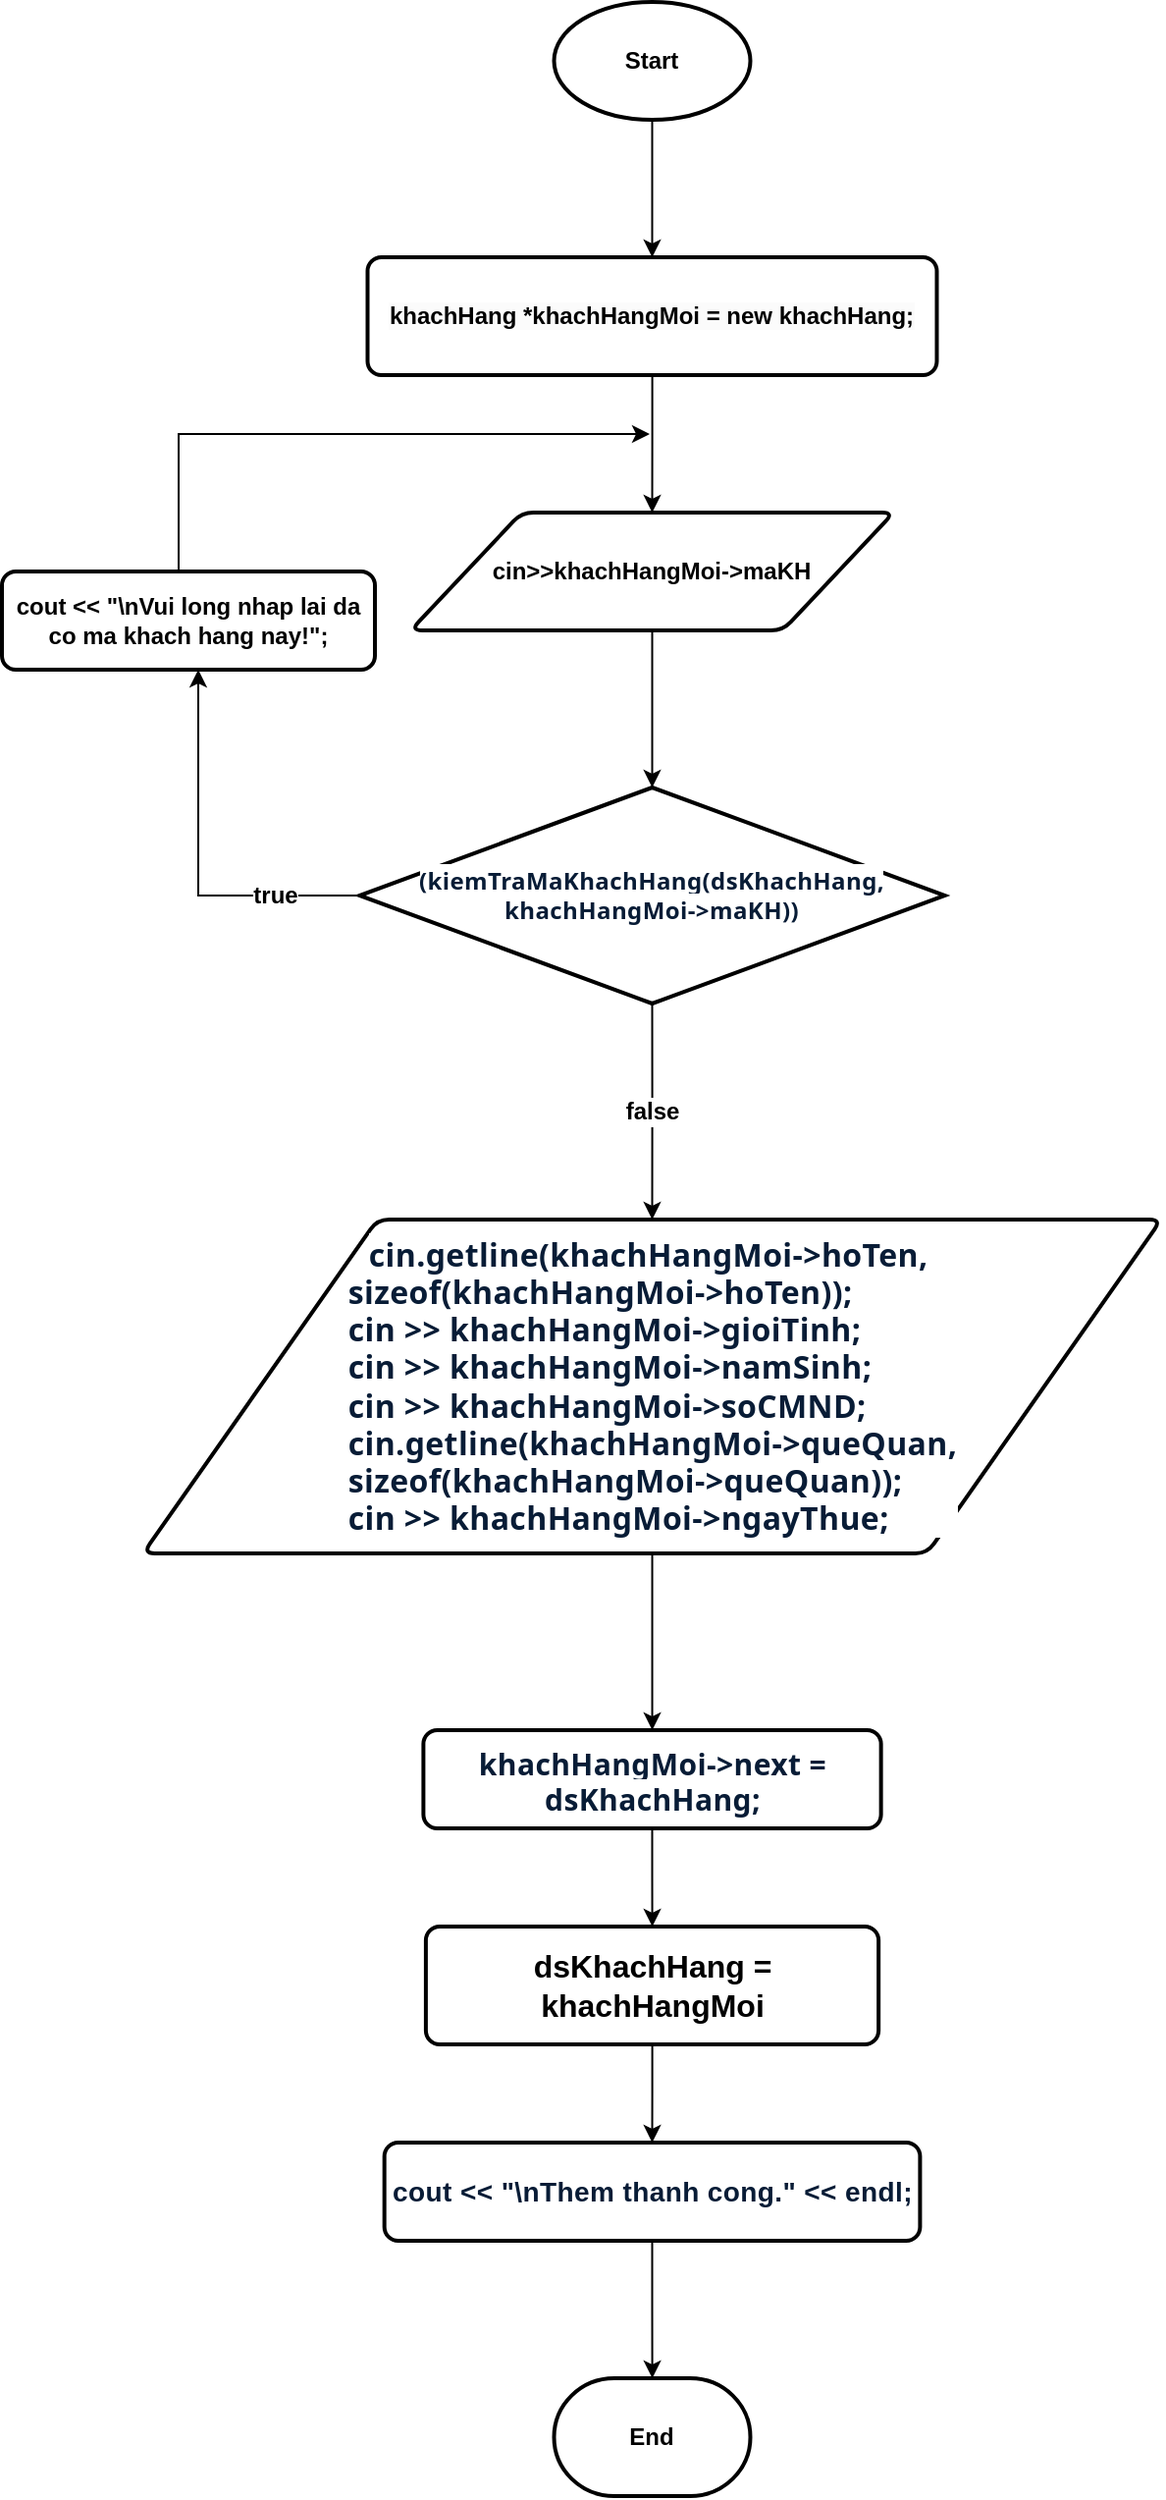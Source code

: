 <mxfile version="20.8.16" type="device"><diagram name="Page-1" id="eRcXITy226On2oWelR-4"><mxGraphModel dx="1020" dy="504" grid="1" gridSize="10" guides="1" tooltips="1" connect="1" arrows="1" fold="1" page="1" pageScale="1" pageWidth="850" pageHeight="1100" math="0" shadow="0"><root><mxCell id="0"/><mxCell id="1" parent="0"/><mxCell id="l0KnkC63hoKSqBviL3Ty-3" style="edgeStyle=orthogonalEdgeStyle;rounded=0;orthogonalLoop=1;jettySize=auto;html=1;fontStyle=1" parent="1" source="l0KnkC63hoKSqBviL3Ty-1" target="l0KnkC63hoKSqBviL3Ty-2" edge="1"><mxGeometry relative="1" as="geometry"/></mxCell><mxCell id="l0KnkC63hoKSqBviL3Ty-1" value="Start" style="strokeWidth=2;html=1;shape=mxgraph.flowchart.start_1;whiteSpace=wrap;fontStyle=1" parent="1" vertex="1"><mxGeometry x="361.25" y="40" width="100" height="60" as="geometry"/></mxCell><mxCell id="l0KnkC63hoKSqBviL3Ty-5" style="edgeStyle=orthogonalEdgeStyle;rounded=0;orthogonalLoop=1;jettySize=auto;html=1;fontStyle=1" parent="1" source="l0KnkC63hoKSqBviL3Ty-2" target="l0KnkC63hoKSqBviL3Ty-4" edge="1"><mxGeometry relative="1" as="geometry"><mxPoint x="410" y="320" as="targetPoint"/></mxGeometry></mxCell><mxCell id="l0KnkC63hoKSqBviL3Ty-2" value="&lt;span style=&quot;color: rgb(0, 0, 0); font-family: Helvetica; font-size: 12px; font-style: normal; font-variant-ligatures: normal; font-variant-caps: normal; letter-spacing: normal; orphans: 2; text-align: center; text-indent: 0px; text-transform: none; widows: 2; word-spacing: 0px; -webkit-text-stroke-width: 0px; background-color: rgb(251, 251, 251); text-decoration-thickness: initial; text-decoration-style: initial; text-decoration-color: initial; float: none; display: inline !important;&quot;&gt;khachHang *khachHangMoi = new khachHang;&lt;/span&gt;" style="rounded=1;whiteSpace=wrap;html=1;absoluteArcSize=1;arcSize=14;strokeWidth=2;fontStyle=1" parent="1" vertex="1"><mxGeometry x="266.25" y="170" width="290" height="60" as="geometry"/></mxCell><mxCell id="l0KnkC63hoKSqBviL3Ty-7" style="edgeStyle=orthogonalEdgeStyle;rounded=0;orthogonalLoop=1;jettySize=auto;html=1;fontSize=12;fontStyle=1" parent="1" source="l0KnkC63hoKSqBviL3Ty-4" target="l0KnkC63hoKSqBviL3Ty-6" edge="1"><mxGeometry relative="1" as="geometry"/></mxCell><mxCell id="l0KnkC63hoKSqBviL3Ty-4" value="cin&amp;gt;&amp;gt;khachHangMoi-&amp;gt;maKH" style="shape=parallelogram;html=1;strokeWidth=2;perimeter=parallelogramPerimeter;whiteSpace=wrap;rounded=1;arcSize=12;size=0.23;fontStyle=1" parent="1" vertex="1"><mxGeometry x="288.13" y="300" width="246.25" height="60" as="geometry"/></mxCell><mxCell id="l0KnkC63hoKSqBviL3Ty-8" value="true" style="edgeStyle=orthogonalEdgeStyle;rounded=0;orthogonalLoop=1;jettySize=auto;html=1;exitX=0;exitY=0.5;exitDx=0;exitDy=0;exitPerimeter=0;fontSize=12;fontStyle=1" parent="1" source="l0KnkC63hoKSqBviL3Ty-6" target="l0KnkC63hoKSqBviL3Ty-15" edge="1"><mxGeometry x="-0.565" relative="1" as="geometry"><mxPoint x="411" y="270" as="targetPoint"/><Array as="points"><mxPoint x="180" y="495"/></Array><mxPoint as="offset"/></mxGeometry></mxCell><mxCell id="l0KnkC63hoKSqBviL3Ty-9" value="false" style="edgeStyle=orthogonalEdgeStyle;rounded=0;orthogonalLoop=1;jettySize=auto;html=1;exitX=0.5;exitY=1;exitDx=0;exitDy=0;exitPerimeter=0;fontSize=12;fontStyle=1" parent="1" source="l0KnkC63hoKSqBviL3Ty-6" target="l0KnkC63hoKSqBviL3Ty-10" edge="1"><mxGeometry relative="1" as="geometry"><mxPoint x="411" y="630" as="targetPoint"/></mxGeometry></mxCell><mxCell id="l0KnkC63hoKSqBviL3Ty-6" value="&lt;span style=&quot;color: rgb(8, 28, 54); font-family: SegoeuiPc, &amp;quot;Segoe UI&amp;quot;, &amp;quot;San Francisco&amp;quot;, &amp;quot;Helvetica Neue&amp;quot;, Helvetica, &amp;quot;Lucida Grande&amp;quot;, Roboto, Ubuntu, Tahoma, &amp;quot;Microsoft Sans Serif&amp;quot;, Arial, sans-serif; font-style: normal; font-variant-ligatures: normal; font-variant-caps: normal; letter-spacing: 0.2px; orphans: 2; text-align: start; text-indent: 0px; text-transform: none; widows: 2; word-spacing: 0px; -webkit-text-stroke-width: 0px; background-color: rgb(255, 255, 255); text-decoration-thickness: initial; text-decoration-style: initial; text-decoration-color: initial; float: none; display: inline !important;&quot;&gt;&lt;font style=&quot;font-size: 12px;&quot;&gt;(kiemTraMaKhachHang(dsKhachHang, khachHangMoi-&amp;gt;maKH))&lt;/font&gt;&lt;/span&gt;" style="strokeWidth=2;html=1;shape=mxgraph.flowchart.decision;whiteSpace=wrap;fontStyle=1" parent="1" vertex="1"><mxGeometry x="262.19" y="440" width="298.12" height="110" as="geometry"/></mxCell><mxCell id="l0KnkC63hoKSqBviL3Ty-11" style="edgeStyle=orthogonalEdgeStyle;rounded=0;orthogonalLoop=1;jettySize=auto;html=1;fontSize=9;fontStyle=1" parent="1" source="l0KnkC63hoKSqBviL3Ty-10" target="l0KnkC63hoKSqBviL3Ty-12" edge="1"><mxGeometry relative="1" as="geometry"><mxPoint x="411.26" y="920" as="targetPoint"/></mxGeometry></mxCell><mxCell id="l0KnkC63hoKSqBviL3Ty-10" value="&lt;span style=&quot;font-size: medium; background-color: rgb(255, 255, 255); color: rgb(8, 28, 54); font-family: SegoeuiPc, &amp;quot;Segoe UI&amp;quot;, &amp;quot;San Francisco&amp;quot;, &amp;quot;Helvetica Neue&amp;quot;, Helvetica, &amp;quot;Lucida Grande&amp;quot;, Roboto, Ubuntu, Tahoma, &amp;quot;Microsoft Sans Serif&amp;quot;, Arial, sans-serif; letter-spacing: 0.2px; text-align: start;&quot;&gt;cin.getline(khachHangMoi-&amp;gt;hoTen,&amp;nbsp;&lt;/span&gt;&lt;br&gt;&lt;div style=&quot;padding-top: 0px; color: rgb(8, 28, 54); font-family: SegoeuiPc, &amp;quot;Segoe UI&amp;quot;, &amp;quot;San Francisco&amp;quot;, &amp;quot;Helvetica Neue&amp;quot;, Helvetica, &amp;quot;Lucida Grande&amp;quot;, Roboto, Ubuntu, Tahoma, &amp;quot;Microsoft Sans Serif&amp;quot;, Arial, sans-serif; letter-spacing: 0.2px; text-align: start; background-color: rgb(255, 255, 255);&quot; id=&quot;input_line_0&quot;&gt;&lt;font size=&quot;3&quot;&gt;sizeof(khachHangMoi-&amp;gt;hoTen));&lt;/font&gt;&lt;/div&gt;&lt;div style=&quot;color: rgb(8, 28, 54); font-family: SegoeuiPc, &amp;quot;Segoe UI&amp;quot;, &amp;quot;San Francisco&amp;quot;, &amp;quot;Helvetica Neue&amp;quot;, Helvetica, &amp;quot;Lucida Grande&amp;quot;, Roboto, Ubuntu, Tahoma, &amp;quot;Microsoft Sans Serif&amp;quot;, Arial, sans-serif; letter-spacing: 0.2px; text-align: start; background-color: rgb(255, 255, 255);&quot; id=&quot;input_line_1&quot;&gt;&lt;span style=&quot;&quot; id=&quot;input_part_0&quot; data-mention=&quot;cin &gt;&gt; khachHangMoi-&gt;gioiTinh;&quot; class=&quot;&quot;&gt;&lt;font size=&quot;3&quot;&gt;cin &amp;gt;&amp;gt; khachHangMoi-&amp;gt;gioiTinh;&lt;/font&gt;&lt;/span&gt;&lt;/div&gt;&lt;div style=&quot;color: rgb(8, 28, 54); font-family: SegoeuiPc, &amp;quot;Segoe UI&amp;quot;, &amp;quot;San Francisco&amp;quot;, &amp;quot;Helvetica Neue&amp;quot;, Helvetica, &amp;quot;Lucida Grande&amp;quot;, Roboto, Ubuntu, Tahoma, &amp;quot;Microsoft Sans Serif&amp;quot;, Arial, sans-serif; letter-spacing: 0.2px; text-align: start; background-color: rgb(255, 255, 255);&quot; id=&quot;input_line_2&quot;&gt;&lt;span style=&quot;&quot; id=&quot;input_part_0&quot; data-mention=&quot;cin &gt;&gt; khachHangMoi-&gt;namSinh;&quot; class=&quot;&quot;&gt;&lt;font size=&quot;3&quot;&gt;cin &amp;gt;&amp;gt; khachHangMoi-&amp;gt;namSinh;&lt;/font&gt;&lt;/span&gt;&lt;/div&gt;&lt;div style=&quot;color: rgb(8, 28, 54); font-family: SegoeuiPc, &amp;quot;Segoe UI&amp;quot;, &amp;quot;San Francisco&amp;quot;, &amp;quot;Helvetica Neue&amp;quot;, Helvetica, &amp;quot;Lucida Grande&amp;quot;, Roboto, Ubuntu, Tahoma, &amp;quot;Microsoft Sans Serif&amp;quot;, Arial, sans-serif; letter-spacing: 0.2px; text-align: start; background-color: rgb(255, 255, 255);&quot; id=&quot;input_line_3&quot;&gt;&lt;span style=&quot;&quot; id=&quot;input_part_0&quot; data-mention=&quot;cin &gt;&gt; khachHangMoi-&gt;soCMND;&quot; class=&quot;&quot;&gt;&lt;font size=&quot;3&quot;&gt;cin &amp;gt;&amp;gt; khachHangMoi-&amp;gt;soCMND;&lt;/font&gt;&lt;/span&gt;&lt;/div&gt;&lt;div style=&quot;color: rgb(8, 28, 54); font-family: SegoeuiPc, &amp;quot;Segoe UI&amp;quot;, &amp;quot;San Francisco&amp;quot;, &amp;quot;Helvetica Neue&amp;quot;, Helvetica, &amp;quot;Lucida Grande&amp;quot;, Roboto, Ubuntu, Tahoma, &amp;quot;Microsoft Sans Serif&amp;quot;, Arial, sans-serif; letter-spacing: 0.2px; text-align: start; background-color: rgb(255, 255, 255);&quot; id=&quot;input_line_4&quot;&gt;&lt;span style=&quot;&quot; id=&quot;input_part_0&quot; data-mention=&quot;cin.getline(khachHangMoi-&gt;queQuan, sizeof(khachHangMoi-&gt;queQuan));&quot; class=&quot;&quot;&gt;&lt;font size=&quot;3&quot;&gt;cin.getline(khachHangMoi-&amp;gt;queQuan, &lt;br&gt;sizeof(khachHangMoi-&amp;gt;queQuan));&lt;/font&gt;&lt;/span&gt;&lt;/div&gt;&lt;div style=&quot;color: rgb(8, 28, 54); font-family: SegoeuiPc, &amp;quot;Segoe UI&amp;quot;, &amp;quot;San Francisco&amp;quot;, &amp;quot;Helvetica Neue&amp;quot;, Helvetica, &amp;quot;Lucida Grande&amp;quot;, Roboto, Ubuntu, Tahoma, &amp;quot;Microsoft Sans Serif&amp;quot;, Arial, sans-serif; letter-spacing: 0.2px; text-align: start; background-color: rgb(255, 255, 255);&quot; id=&quot;input_line_5&quot;&gt;&lt;span style=&quot;&quot; id=&quot;input_part_0&quot; data-mention=&quot;cin &gt;&gt; khachHangMoi-&gt;ngayThue;&quot; class=&quot;&quot;&gt;&lt;font size=&quot;3&quot;&gt;cin &amp;gt;&amp;gt; khachHangMoi-&amp;gt;ngayThue;&lt;/font&gt;&lt;/span&gt;&lt;/div&gt;" style="shape=parallelogram;html=1;strokeWidth=2;perimeter=parallelogramPerimeter;whiteSpace=wrap;rounded=1;arcSize=12;size=0.23;fontSize=12;fontStyle=1" parent="1" vertex="1"><mxGeometry x="151.9" y="660" width="518.74" height="170" as="geometry"/></mxCell><mxCell id="l0KnkC63hoKSqBviL3Ty-13" style="edgeStyle=orthogonalEdgeStyle;rounded=0;orthogonalLoop=1;jettySize=auto;html=1;fontSize=9;fontStyle=1" parent="1" source="l0KnkC63hoKSqBviL3Ty-12" target="l0KnkC63hoKSqBviL3Ty-14" edge="1"><mxGeometry relative="1" as="geometry"><mxPoint x="411.26" y="1050" as="targetPoint"/></mxGeometry></mxCell><mxCell id="l0KnkC63hoKSqBviL3Ty-12" value="&lt;span style=&quot;color: rgb(8, 28, 54); font-family: SegoeuiPc, &amp;quot;Segoe UI&amp;quot;, &amp;quot;San Francisco&amp;quot;, &amp;quot;Helvetica Neue&amp;quot;, Helvetica, &amp;quot;Lucida Grande&amp;quot;, Roboto, Ubuntu, Tahoma, &amp;quot;Microsoft Sans Serif&amp;quot;, Arial, sans-serif; font-size: 15px; font-style: normal; font-variant-ligatures: normal; font-variant-caps: normal; letter-spacing: 0.2px; orphans: 2; text-align: start; text-indent: 0px; text-transform: none; widows: 2; word-spacing: 0px; -webkit-text-stroke-width: 0px; background-color: rgb(255, 255, 255); text-decoration-thickness: initial; text-decoration-style: initial; text-decoration-color: initial; float: none; display: inline !important;&quot;&gt;khachHangMoi-&amp;gt;next = dsKhachHang;&lt;/span&gt;" style="rounded=1;whiteSpace=wrap;html=1;absoluteArcSize=1;arcSize=14;strokeWidth=2;fontSize=9;fontStyle=1" parent="1" vertex="1"><mxGeometry x="294.7" y="920" width="233.12" height="50" as="geometry"/></mxCell><mxCell id="l0KnkC63hoKSqBviL3Ty-19" style="edgeStyle=orthogonalEdgeStyle;rounded=0;orthogonalLoop=1;jettySize=auto;html=1;fontSize=12;fontStyle=1" parent="1" source="l0KnkC63hoKSqBviL3Ty-14" target="l0KnkC63hoKSqBviL3Ty-18" edge="1"><mxGeometry relative="1" as="geometry"/></mxCell><mxCell id="l0KnkC63hoKSqBviL3Ty-14" value="&lt;font size=&quot;3&quot;&gt;dsKhachHang = khachHangMoi&lt;/font&gt;" style="rounded=1;whiteSpace=wrap;html=1;absoluteArcSize=1;arcSize=14;strokeWidth=2;fontSize=9;fontStyle=1" parent="1" vertex="1"><mxGeometry x="295.95" y="1020" width="230.63" height="60" as="geometry"/></mxCell><mxCell id="l0KnkC63hoKSqBviL3Ty-17" style="edgeStyle=orthogonalEdgeStyle;rounded=0;orthogonalLoop=1;jettySize=auto;html=1;fontSize=12;fontStyle=1" parent="1" source="l0KnkC63hoKSqBviL3Ty-15" edge="1"><mxGeometry relative="1" as="geometry"><mxPoint x="410" y="260" as="targetPoint"/><Array as="points"><mxPoint x="170" y="260"/></Array></mxGeometry></mxCell><mxCell id="l0KnkC63hoKSqBviL3Ty-15" value="cout &amp;lt;&amp;lt; &quot;\nVui long nhap lai da co ma khach hang nay!&quot;;" style="rounded=1;whiteSpace=wrap;html=1;absoluteArcSize=1;arcSize=14;strokeWidth=2;fontSize=12;fontStyle=1" parent="1" vertex="1"><mxGeometry x="80" y="330" width="190" height="50" as="geometry"/></mxCell><mxCell id="l0KnkC63hoKSqBviL3Ty-21" style="edgeStyle=orthogonalEdgeStyle;rounded=0;orthogonalLoop=1;jettySize=auto;html=1;fontSize=12;fontStyle=1" parent="1" source="l0KnkC63hoKSqBviL3Ty-18" target="l0KnkC63hoKSqBviL3Ty-20" edge="1"><mxGeometry relative="1" as="geometry"/></mxCell><mxCell id="l0KnkC63hoKSqBviL3Ty-18" value="&lt;span style=&quot;color: rgb(8, 28, 54); font-style: normal; font-variant-ligatures: normal; font-variant-caps: normal; letter-spacing: 0.2px; orphans: 2; text-align: start; text-indent: 0px; text-transform: none; widows: 2; word-spacing: 0px; -webkit-text-stroke-width: 0px; background-color: rgb(255, 255, 255); text-decoration-thickness: initial; text-decoration-style: initial; text-decoration-color: initial; float: none; display: inline !important;&quot;&gt;&lt;font style=&quot;font-size: 14px;&quot;&gt;cout &amp;lt;&amp;lt; &quot;\nThem thanh cong.&quot; &amp;lt;&amp;lt; endl;&lt;/font&gt;&lt;/span&gt;" style="rounded=1;whiteSpace=wrap;html=1;absoluteArcSize=1;arcSize=14;strokeWidth=2;fontSize=12;fontStyle=1" parent="1" vertex="1"><mxGeometry x="274.83" y="1130" width="272.87" height="50" as="geometry"/></mxCell><mxCell id="l0KnkC63hoKSqBviL3Ty-20" value="End" style="strokeWidth=2;html=1;shape=mxgraph.flowchart.terminator;whiteSpace=wrap;fontSize=12;fontStyle=1" parent="1" vertex="1"><mxGeometry x="361.25" y="1250" width="100" height="60" as="geometry"/></mxCell></root></mxGraphModel></diagram></mxfile>